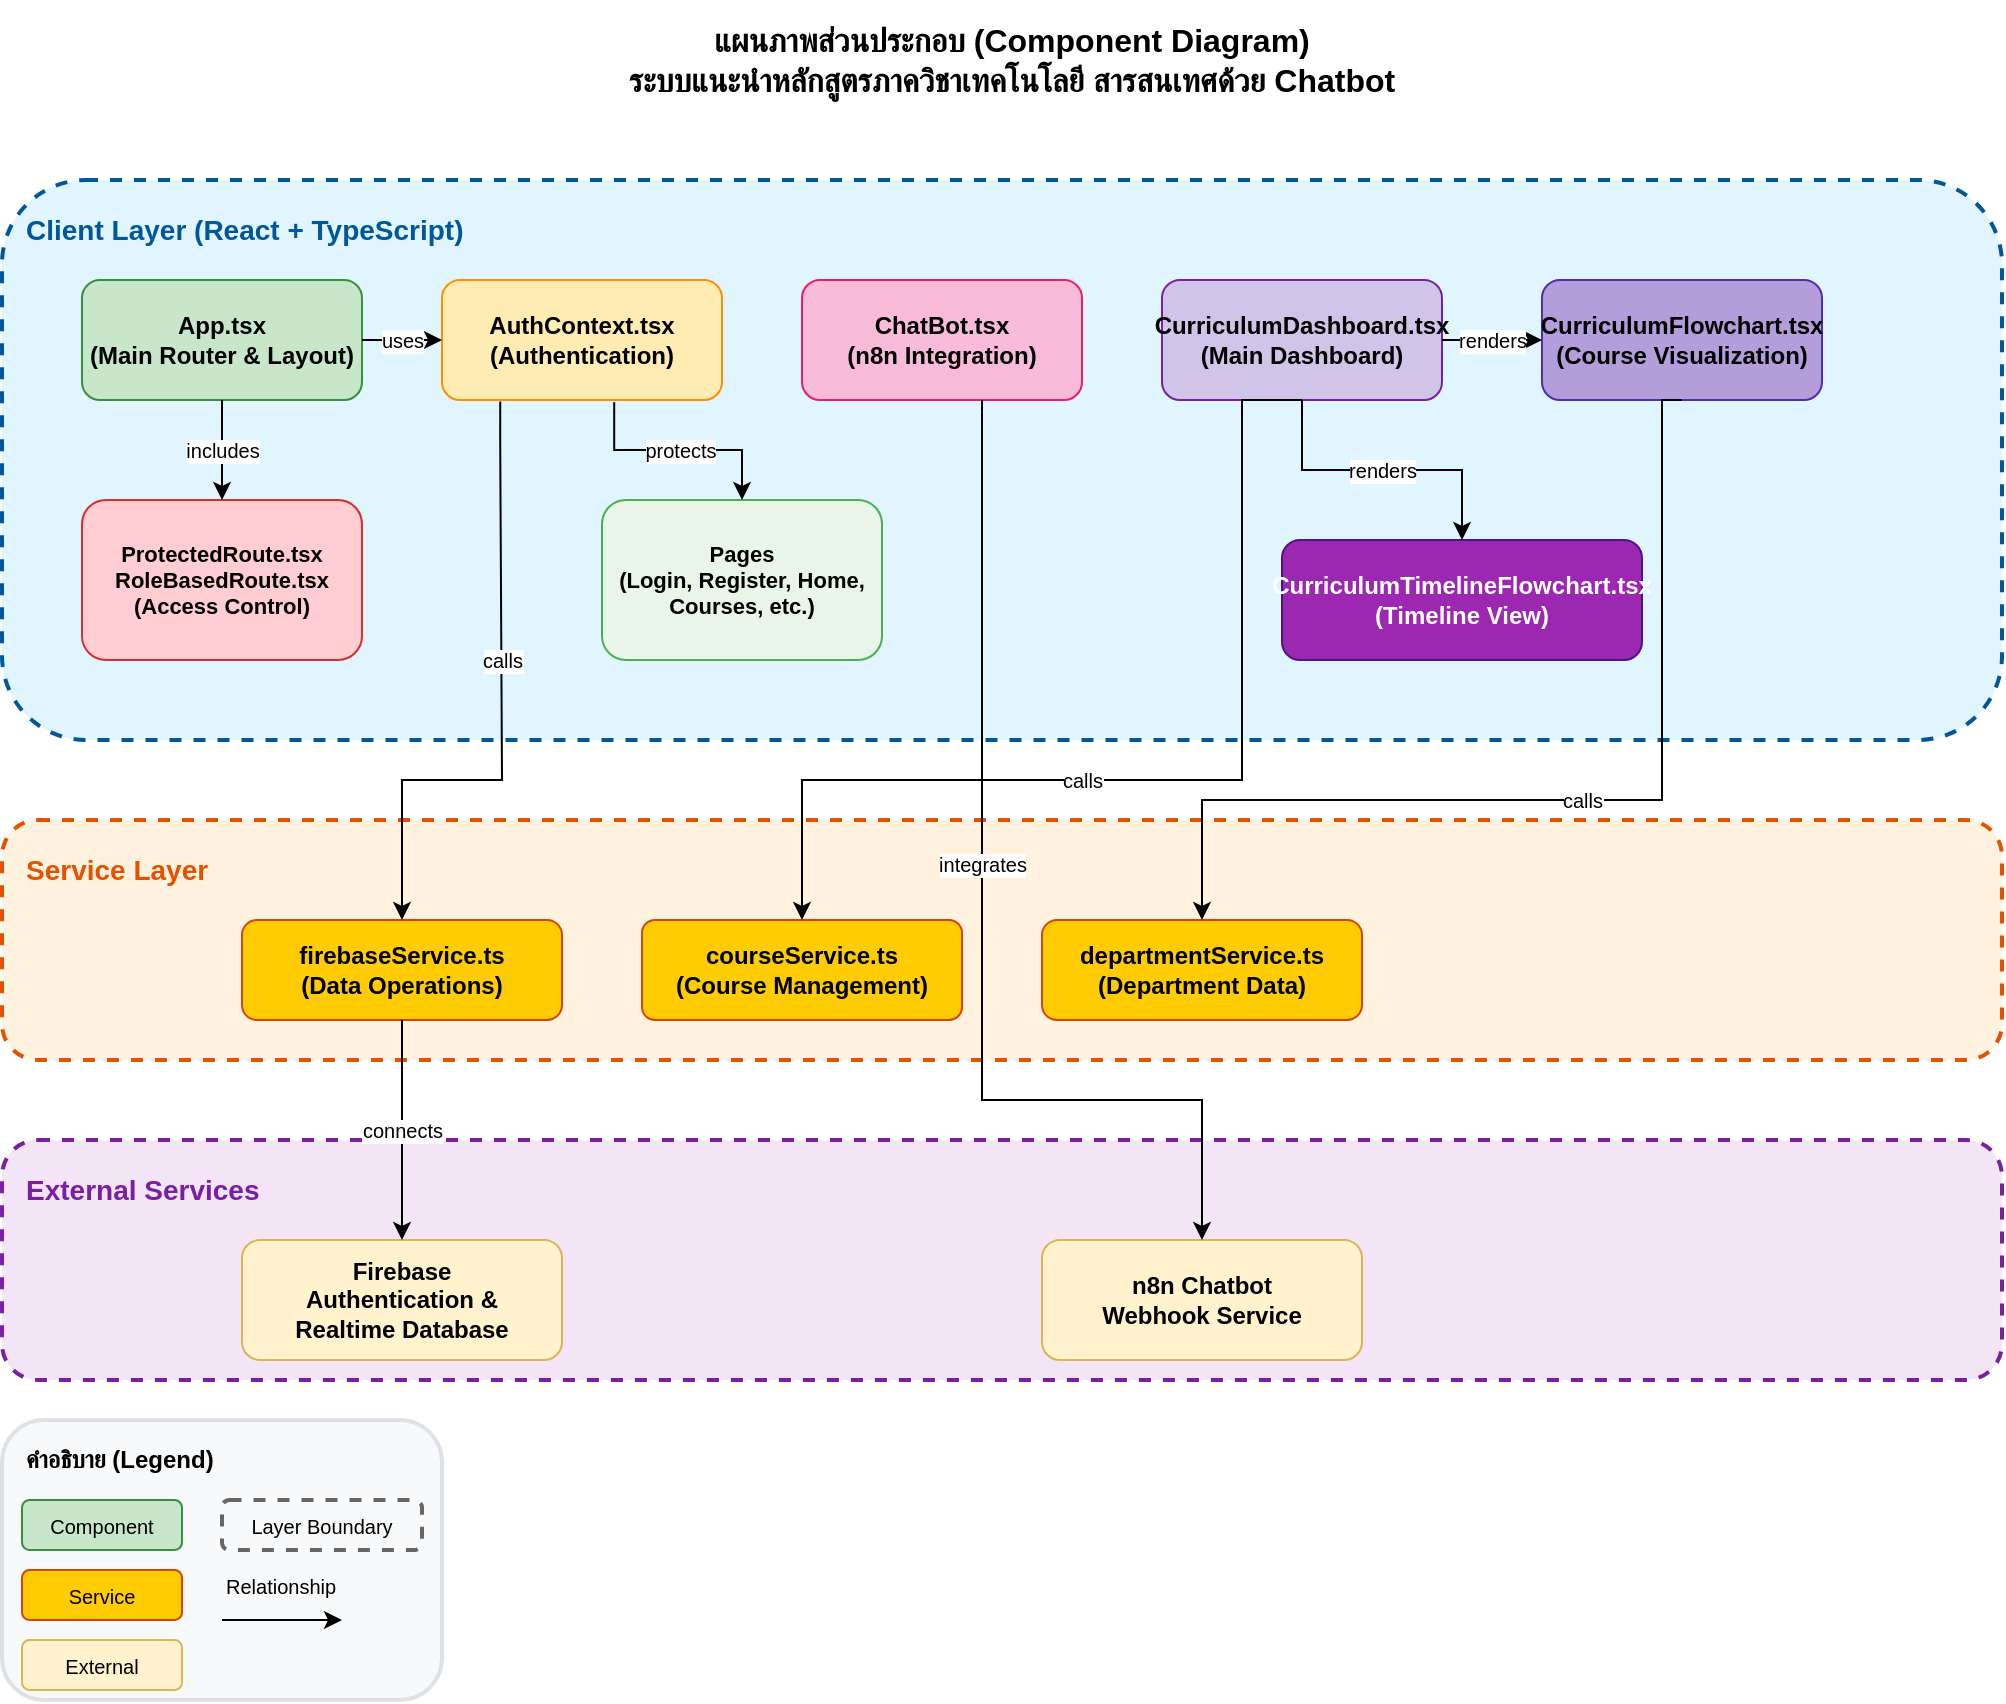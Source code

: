 <mxfile>
    <diagram name="Component Diagram" id="component-diagram">
        <mxGraphModel dx="978" dy="683" grid="1" gridSize="10" guides="1" tooltips="1" connect="1" arrows="1" fold="1" page="1" pageScale="1" pageWidth="1169" pageHeight="827" math="0" shadow="0">
            <root>
                <mxCell id="0"/>
                <mxCell id="1" parent="0"/>
                <mxCell id="title" value="แผนภาพส่วนประกอบ (Component Diagram)&lt;br&gt;ระบบแนะนำหลักสูตรภาควิชาเทคโนโลยี สารสนเทศด้วย Chatbot" style="text;html=1;strokeColor=none;fillColor=none;align=center;verticalAlign=middle;whiteSpace=wrap;rounded=0;fontSize=16;fontStyle=1;" parent="1" vertex="1">
                    <mxGeometry x="300" y="30" width="570" height="60" as="geometry"/>
                </mxCell>
                <mxCell id="client-layer" value="" style="rounded=1;whiteSpace=wrap;html=1;fillColor=#e1f5fe;strokeColor=#01579b;strokeWidth=2;dashed=1;" parent="1" vertex="1">
                    <mxGeometry x="80" y="120" width="1000" height="280" as="geometry"/>
                </mxCell>
                <mxCell id="client-label" value="Client Layer (React + TypeScript)" style="text;html=1;strokeColor=none;fillColor=none;align=left;verticalAlign=top;whiteSpace=wrap;rounded=0;fontSize=14;fontStyle=1;fontColor=#01579b;" parent="1" vertex="1">
                    <mxGeometry x="90" y="130" width="250" height="30" as="geometry"/>
                </mxCell>
                <mxCell id="app-component" value="App.tsx&#xa;(Main Router &amp; Layout)" style="rounded=1;whiteSpace=wrap;html=1;fillColor=#c8e6c9;strokeColor=#388e3c;fontSize=12;fontStyle=1;" parent="1" vertex="1">
                    <mxGeometry x="120" y="170" width="140" height="60" as="geometry"/>
                </mxCell>
                <mxCell id="auth-context" value="AuthContext.tsx&#xa;(Authentication)" style="rounded=1;whiteSpace=wrap;html=1;fillColor=#ffecb3;strokeColor=#ff8f00;fontSize=12;fontStyle=1;" parent="1" vertex="1">
                    <mxGeometry x="300" y="170" width="140" height="60" as="geometry"/>
                </mxCell>
                <mxCell id="chatbot-component" value="ChatBot.tsx&#xa;(n8n Integration)" style="rounded=1;whiteSpace=wrap;html=1;fillColor=#f8bbd9;strokeColor=#e91e63;fontSize=12;fontStyle=1;" parent="1" vertex="1">
                    <mxGeometry x="480" y="170" width="140" height="60" as="geometry"/>
                </mxCell>
                <mxCell id="dashboard-component" value="CurriculumDashboard.tsx&#xa;(Main Dashboard)" style="rounded=1;whiteSpace=wrap;html=1;fillColor=#d1c4e9;strokeColor=#7b1fa2;fontSize=12;fontStyle=1;" parent="1" vertex="1">
                    <mxGeometry x="660" y="170" width="140" height="60" as="geometry"/>
                </mxCell>
                <mxCell id="flowchart-component" value="CurriculumFlowchart.tsx&#xa;(Course Visualization)" style="rounded=1;whiteSpace=wrap;html=1;fillColor=#b39ddb;strokeColor=#512da8;fontSize=12;fontStyle=1;" parent="1" vertex="1">
                    <mxGeometry x="850" y="170" width="140" height="60" as="geometry"/>
                </mxCell>
                <mxCell id="timeline-component" value="CurriculumTimelineFlowchart.tsx&#xa;(Timeline View)" style="rounded=1;whiteSpace=wrap;html=1;fillColor=#9c27b0;strokeColor=#4a148c;fontSize=12;fontStyle=1;fontColor=white;" parent="1" vertex="1">
                    <mxGeometry x="720" y="300" width="180" height="60" as="geometry"/>
                </mxCell>
                <mxCell id="protected-routes" value="ProtectedRoute.tsx&#xa;RoleBasedRoute.tsx&#xa;(Access Control)" style="rounded=1;whiteSpace=wrap;html=1;fillColor=#ffcdd2;strokeColor=#d32f2f;fontSize=11;fontStyle=1;" parent="1" vertex="1">
                    <mxGeometry x="120" y="280" width="140" height="80" as="geometry"/>
                </mxCell>
                <mxCell id="pages-component" value="Pages&#xa;(Login, Register, Home,&#xa;Courses, etc.)" style="rounded=1;whiteSpace=wrap;html=1;fillColor=#e8f5e8;strokeColor=#4caf50;fontSize=11;fontStyle=1;" parent="1" vertex="1">
                    <mxGeometry x="380" y="280" width="140" height="80" as="geometry"/>
                </mxCell>
                <mxCell id="service-layer" value="" style="rounded=1;whiteSpace=wrap;html=1;fillColor=#fff3e0;strokeColor=#e65100;strokeWidth=2;dashed=1;" parent="1" vertex="1">
                    <mxGeometry x="80" y="440" width="1000" height="120" as="geometry"/>
                </mxCell>
                <mxCell id="service-label" value="Service Layer" style="text;html=1;strokeColor=none;fillColor=none;align=left;verticalAlign=top;whiteSpace=wrap;rounded=0;fontSize=14;fontStyle=1;fontColor=#e65100;" parent="1" vertex="1">
                    <mxGeometry x="90" y="450" width="150" height="30" as="geometry"/>
                </mxCell>
                <mxCell id="firebase-service" value="firebaseService.ts&#xa;(Data Operations)" style="rounded=1;whiteSpace=wrap;html=1;fillColor=#ffcc02;strokeColor=#d84315;fontSize=12;fontStyle=1;" parent="1" vertex="1">
                    <mxGeometry x="200" y="490" width="160" height="50" as="geometry"/>
                </mxCell>
                <mxCell id="course-service" value="courseService.ts&#xa;(Course Management)" style="rounded=1;whiteSpace=wrap;html=1;fillColor=#ffcc02;strokeColor=#d84315;fontSize=12;fontStyle=1;arcSize=13;" parent="1" vertex="1">
                    <mxGeometry x="400" y="490" width="160" height="50" as="geometry"/>
                </mxCell>
                <mxCell id="department-service" value="departmentService.ts&#xa;(Department Data)" style="rounded=1;whiteSpace=wrap;html=1;fillColor=#ffcc02;strokeColor=#d84315;fontSize=12;fontStyle=1;" parent="1" vertex="1">
                    <mxGeometry x="600" y="490" width="160" height="50" as="geometry"/>
                </mxCell>
                <mxCell id="external-layer" value="" style="rounded=1;whiteSpace=wrap;html=1;fillColor=#f3e5f5;strokeColor=#7b1fa2;strokeWidth=2;dashed=1;" parent="1" vertex="1">
                    <mxGeometry x="80" y="600" width="1000" height="120" as="geometry"/>
                </mxCell>
                <mxCell id="external-label" value="External Services" style="text;html=1;strokeColor=none;fillColor=none;align=left;verticalAlign=top;whiteSpace=wrap;rounded=0;fontSize=14;fontStyle=1;fontColor=#7b1fa2;" parent="1" vertex="1">
                    <mxGeometry x="90" y="610" width="150" height="30" as="geometry"/>
                </mxCell>
                <mxCell id="firebase-external" value="Firebase&#xa;Authentication &amp;&#xa;Realtime Database" style="rounded=1;whiteSpace=wrap;html=1;fillColor=#fff2cc;strokeColor=#d6b656;fontSize=12;fontStyle=1;" parent="1" vertex="1">
                    <mxGeometry x="200" y="650" width="160" height="60" as="geometry"/>
                </mxCell>
                <mxCell id="n8n-external" value="n8n Chatbot&#xa;Webhook Service" style="rounded=1;whiteSpace=wrap;html=1;fillColor=#fff2cc;strokeColor=#d6b656;fontSize=12;fontStyle=1;" parent="1" vertex="1">
                    <mxGeometry x="600" y="650" width="160" height="60" as="geometry"/>
                </mxCell>
                <mxCell id="conn1" value="uses" style="edgeStyle=orthogonalEdgeStyle;rounded=0;orthogonalLoop=1;jettySize=auto;html=1;exitX=1;exitY=0.5;exitDx=0;exitDy=0;entryX=0;entryY=0.5;entryDx=0;entryDy=0;fontSize=10;" parent="1" source="app-component" target="auth-context" edge="1">
                    <mxGeometry relative="1" as="geometry"/>
                </mxCell>
                <mxCell id="conn2" value="includes" style="edgeStyle=orthogonalEdgeStyle;rounded=0;orthogonalLoop=1;jettySize=auto;html=1;exitX=0.5;exitY=1;exitDx=0;exitDy=0;entryX=0.5;entryY=0;entryDx=0;entryDy=0;fontSize=10;" parent="1" source="app-component" target="protected-routes" edge="1">
                    <mxGeometry relative="1" as="geometry"/>
                </mxCell>
                <mxCell id="conn3" value="protects" style="edgeStyle=orthogonalEdgeStyle;rounded=0;orthogonalLoop=1;jettySize=auto;html=1;exitX=0.615;exitY=1.019;exitDx=0;exitDy=0;entryX=0.5;entryY=0;entryDx=0;entryDy=0;fontSize=10;exitPerimeter=0;" parent="1" source="auth-context" target="pages-component" edge="1">
                    <mxGeometry relative="1" as="geometry"/>
                </mxCell>
                <mxCell id="conn4" value="renders" style="edgeStyle=orthogonalEdgeStyle;rounded=0;orthogonalLoop=1;jettySize=auto;html=1;exitX=1;exitY=0.5;exitDx=0;exitDy=0;entryX=0;entryY=0.5;entryDx=0;entryDy=0;fontSize=10;" parent="1" source="dashboard-component" target="flowchart-component" edge="1">
                    <mxGeometry relative="1" as="geometry"/>
                </mxCell>
                <mxCell id="conn5" value="renders" style="edgeStyle=orthogonalEdgeStyle;rounded=0;orthogonalLoop=1;jettySize=auto;html=1;exitX=0.5;exitY=1;exitDx=0;exitDy=0;entryX=0.5;entryY=0;entryDx=0;entryDy=0;fontSize=10;" parent="1" source="dashboard-component" target="timeline-component" edge="1">
                    <mxGeometry relative="1" as="geometry"/>
                </mxCell>
                <mxCell id="conn6" value="calls" style="edgeStyle=orthogonalEdgeStyle;rounded=0;orthogonalLoop=1;jettySize=auto;html=1;exitX=0.208;exitY=1.013;exitDx=0;exitDy=0;entryX=0.5;entryY=0;entryDx=0;entryDy=0;fontSize=10;exitPerimeter=0;" parent="1" source="auth-context" target="firebase-service" edge="1">
                    <mxGeometry x="-0.161" relative="1" as="geometry">
                        <Array as="points">
                            <mxPoint x="329" y="250"/>
                            <mxPoint x="330" y="250"/>
                            <mxPoint x="330" y="420"/>
                            <mxPoint x="280" y="420"/>
                        </Array>
                        <mxPoint as="offset"/>
                    </mxGeometry>
                </mxCell>
                <mxCell id="conn7" value="calls" style="edgeStyle=orthogonalEdgeStyle;rounded=0;orthogonalLoop=1;jettySize=auto;html=1;exitX=0.5;exitY=1;exitDx=0;exitDy=0;entryX=0.5;entryY=0;entryDx=0;entryDy=0;fontSize=10;" parent="1" source="dashboard-component" target="course-service" edge="1">
                    <mxGeometry x="0.177" relative="1" as="geometry">
                        <Array as="points">
                            <mxPoint x="700" y="230"/>
                            <mxPoint x="700" y="420"/>
                            <mxPoint x="480" y="420"/>
                        </Array>
                        <mxPoint as="offset"/>
                    </mxGeometry>
                </mxCell>
                <mxCell id="conn8" value="calls" style="edgeStyle=orthogonalEdgeStyle;rounded=0;orthogonalLoop=1;jettySize=auto;html=1;exitX=0.5;exitY=1;exitDx=0;exitDy=0;entryX=0.5;entryY=0;entryDx=0;entryDy=0;fontSize=10;" parent="1" source="flowchart-component" target="department-service" edge="1">
                    <mxGeometry relative="1" as="geometry">
                        <Array as="points">
                            <mxPoint x="910" y="430"/>
                            <mxPoint x="680" y="430"/>
                        </Array>
                    </mxGeometry>
                </mxCell>
                <mxCell id="conn9" value="connects" style="edgeStyle=orthogonalEdgeStyle;rounded=0;orthogonalLoop=1;jettySize=auto;html=1;exitX=0.5;exitY=1;exitDx=0;exitDy=0;entryX=0.5;entryY=0;entryDx=0;entryDy=0;fontSize=10;" parent="1" source="firebase-service" target="firebase-external" edge="1">
                    <mxGeometry relative="1" as="geometry"/>
                </mxCell>
                <mxCell id="conn10" value="integrates" style="edgeStyle=orthogonalEdgeStyle;rounded=0;orthogonalLoop=1;jettySize=auto;html=1;entryX=0.5;entryY=0;entryDx=0;entryDy=0;fontSize=10;" parent="1" target="n8n-external" edge="1">
                    <mxGeometry x="-0.127" relative="1" as="geometry">
                        <Array as="points">
                            <mxPoint x="570" y="230"/>
                            <mxPoint x="570" y="580"/>
                            <mxPoint x="680" y="580"/>
                        </Array>
                        <mxPoint x="570" y="230" as="sourcePoint"/>
                        <mxPoint as="offset"/>
                    </mxGeometry>
                </mxCell>
                <mxCell id="2" value="" style="group" vertex="1" connectable="0" parent="1">
                    <mxGeometry x="80" y="740" width="220" height="140" as="geometry"/>
                </mxCell>
                <mxCell id="legend-bg" value="" style="rounded=1;whiteSpace=wrap;html=1;fillColor=#f8f9fa;strokeColor=#dee2e6;strokeWidth=2;" parent="2" vertex="1">
                    <mxGeometry width="220" height="140" as="geometry"/>
                </mxCell>
                <mxCell id="legend-title" value="คำอธิบาย (Legend)" style="text;html=1;strokeColor=none;fillColor=none;align=left;verticalAlign=middle;whiteSpace=wrap;rounded=0;fontSize=12;fontStyle=1;" parent="2" vertex="1">
                    <mxGeometry x="10" y="10" width="120" height="20" as="geometry"/>
                </mxCell>
                <mxCell id="legend-component" value="Component" style="rounded=1;whiteSpace=wrap;html=1;fillColor=#c8e6c9;strokeColor=#388e3c;fontSize=10;" parent="2" vertex="1">
                    <mxGeometry x="10" y="40" width="80" height="25" as="geometry"/>
                </mxCell>
                <mxCell id="legend-service" value="Service" style="rounded=1;whiteSpace=wrap;html=1;fillColor=#ffcc02;strokeColor=#d84315;fontSize=10;" parent="2" vertex="1">
                    <mxGeometry x="10" y="75" width="80" height="25" as="geometry"/>
                </mxCell>
                <mxCell id="legend-external" value="External" style="rounded=1;whiteSpace=wrap;html=1;fillColor=#fff2cc;strokeColor=#d6b656;fontSize=10;" parent="2" vertex="1">
                    <mxGeometry x="10" y="110" width="80" height="25" as="geometry"/>
                </mxCell>
                <mxCell id="legend-layer" value="Layer Boundary" style="rounded=1;whiteSpace=wrap;html=1;fillColor=none;strokeColor=#666666;strokeWidth=2;dashed=1;fontSize=10;" parent="2" vertex="1">
                    <mxGeometry x="110" y="40" width="100" height="25" as="geometry"/>
                </mxCell>
                <mxCell id="legend-relation" value="Relationship" style="text;html=1;strokeColor=none;fillColor=none;align=left;verticalAlign=middle;whiteSpace=wrap;rounded=0;fontSize=10;" parent="2" vertex="1">
                    <mxGeometry x="110" y="75" width="80" height="15" as="geometry"/>
                </mxCell>
                <mxCell id="legend-arrow" value="" style="edgeStyle=orthogonalEdgeStyle;rounded=0;orthogonalLoop=1;jettySize=auto;html=1;fontSize=10;" parent="2" edge="1">
                    <mxGeometry relative="1" as="geometry">
                        <mxPoint x="110" y="100" as="sourcePoint"/>
                        <mxPoint x="170" y="100" as="targetPoint"/>
                    </mxGeometry>
                </mxCell>
            </root>
        </mxGraphModel>
    </diagram>
</mxfile>